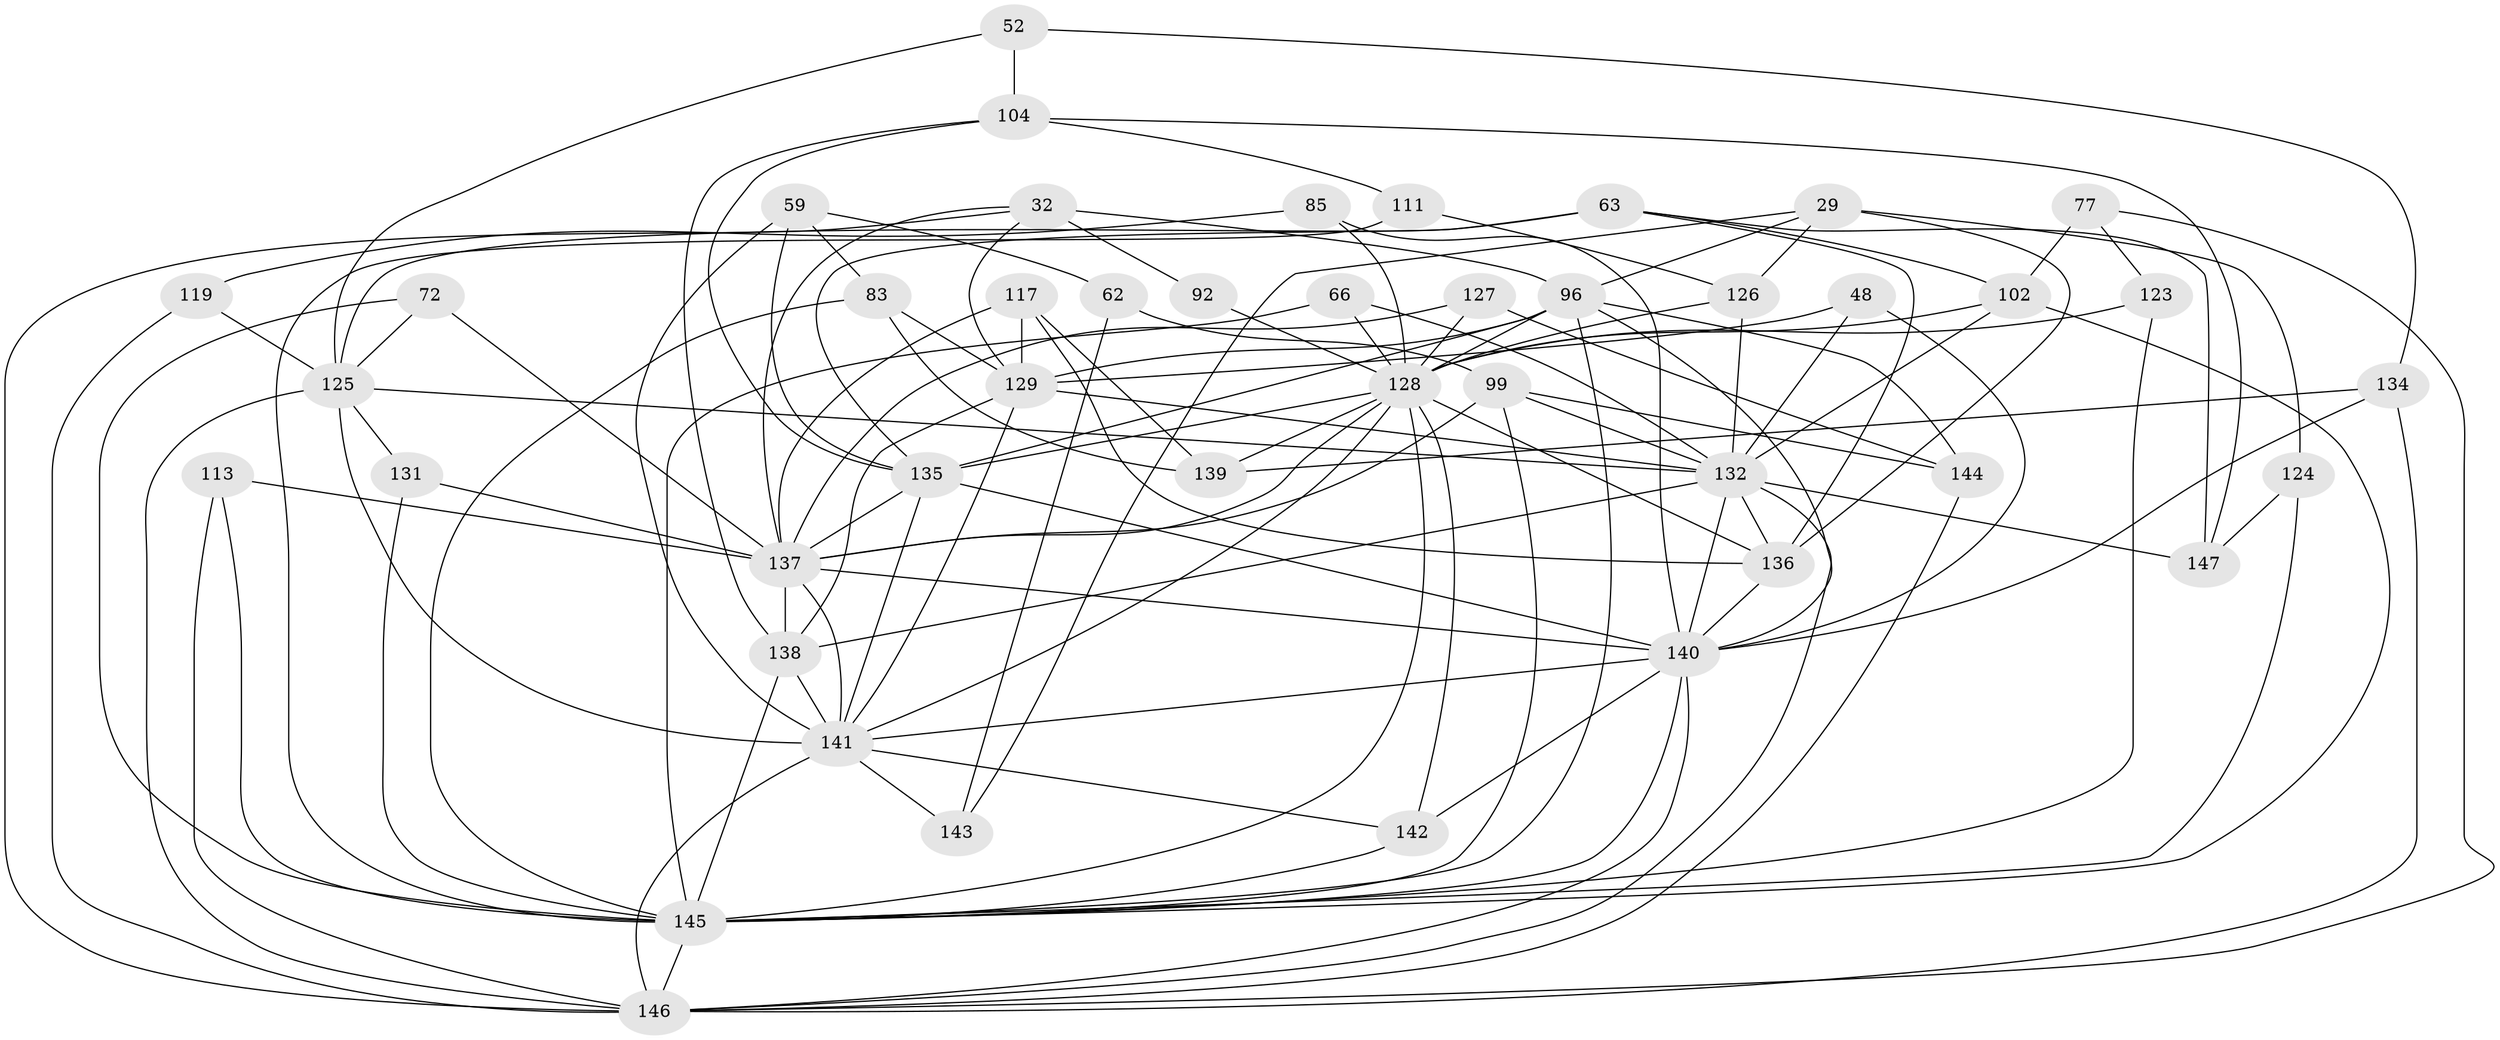 // original degree distribution, {4: 1.0}
// Generated by graph-tools (version 1.1) at 2025/01/03/04/25 22:01:09]
// undirected, 44 vertices, 123 edges
graph export_dot {
graph [start="1"]
  node [color=gray90,style=filled];
  29 [super="+27"];
  32 [super="+24"];
  48 [super="+25"];
  52;
  59;
  62;
  63 [super="+28"];
  66;
  72 [super="+68"];
  77;
  83 [super="+78"];
  85 [super="+65"];
  92;
  96 [super="+84+86+51"];
  99 [super="+49"];
  102 [super="+2+79"];
  104 [super="+3"];
  111;
  113 [super="+91"];
  117 [super="+110"];
  119 [super="+45"];
  123;
  124;
  125 [super="+81+90"];
  126;
  127;
  128 [super="+4+22+80+106+122+89"];
  129 [super="+56+118"];
  131;
  132 [super="+75+109+69"];
  134;
  135 [super="+53+116"];
  136 [super="+16+73"];
  137 [super="+100+105+97"];
  138 [super="+9+19+61"];
  139;
  140 [super="+112+103+74"];
  141 [super="+114+94+130"];
  142;
  143;
  144;
  145 [super="+54+101+95+121"];
  146 [super="+41+133"];
  147;
  29 -- 124;
  29 -- 143;
  29 -- 136 [weight=2];
  29 -- 126;
  29 -- 96;
  32 -- 129 [weight=2];
  32 -- 92 [weight=2];
  32 -- 137;
  32 -- 96 [weight=2];
  32 -- 146;
  48 -- 129 [weight=2];
  48 -- 140 [weight=3];
  48 -- 132;
  52 -- 134;
  52 -- 104 [weight=2];
  52 -- 125;
  59 -- 62;
  59 -- 83;
  59 -- 135;
  59 -- 141;
  62 -- 99 [weight=2];
  62 -- 143;
  63 -- 147;
  63 -- 102;
  63 -- 136;
  63 -- 125;
  63 -- 135 [weight=2];
  66 -- 128;
  66 -- 132;
  66 -- 145 [weight=2];
  72 -- 137 [weight=2];
  72 -- 125 [weight=2];
  72 -- 145 [weight=2];
  77 -- 102 [weight=2];
  77 -- 123;
  77 -- 146;
  83 -- 129;
  83 -- 139;
  83 -- 145 [weight=3];
  85 -- 119 [weight=2];
  85 -- 128 [weight=3];
  85 -- 140;
  92 -- 128 [weight=2];
  96 -- 144;
  96 -- 128 [weight=2];
  96 -- 129;
  96 -- 145 [weight=2];
  96 -- 140 [weight=2];
  96 -- 135;
  99 -- 144;
  99 -- 137;
  99 -- 145;
  99 -- 132;
  102 -- 128 [weight=2];
  102 -- 132;
  102 -- 145 [weight=2];
  104 -- 111;
  104 -- 147;
  104 -- 138;
  104 -- 135;
  111 -- 126;
  111 -- 145 [weight=2];
  113 -- 137 [weight=2];
  113 -- 145 [weight=3];
  113 -- 146;
  117 -- 139;
  117 -- 136;
  117 -- 137;
  117 -- 129 [weight=3];
  119 -- 125 [weight=2];
  119 -- 146 [weight=2];
  123 -- 128;
  123 -- 145 [weight=2];
  124 -- 145 [weight=2];
  124 -- 147;
  125 -- 132;
  125 -- 131;
  125 -- 141 [weight=4];
  125 -- 146 [weight=2];
  126 -- 128;
  126 -- 132;
  127 -- 144;
  127 -- 137 [weight=2];
  127 -- 128;
  128 -- 142;
  128 -- 137 [weight=5];
  128 -- 136 [weight=2];
  128 -- 139;
  128 -- 141 [weight=2];
  128 -- 145;
  128 -- 135;
  129 -- 138;
  129 -- 132;
  129 -- 141;
  131 -- 137 [weight=2];
  131 -- 145;
  132 -- 147;
  132 -- 140;
  132 -- 138 [weight=3];
  132 -- 146;
  132 -- 136;
  134 -- 139;
  134 -- 140;
  134 -- 146;
  135 -- 137 [weight=2];
  135 -- 140;
  135 -- 141;
  136 -- 140 [weight=3];
  137 -- 138 [weight=6];
  137 -- 141;
  137 -- 140 [weight=5];
  138 -- 141 [weight=2];
  138 -- 145;
  140 -- 145 [weight=2];
  140 -- 141;
  140 -- 142;
  140 -- 146;
  141 -- 143 [weight=2];
  141 -- 142;
  141 -- 146 [weight=2];
  142 -- 145;
  144 -- 146;
  145 -- 146 [weight=3];
}
